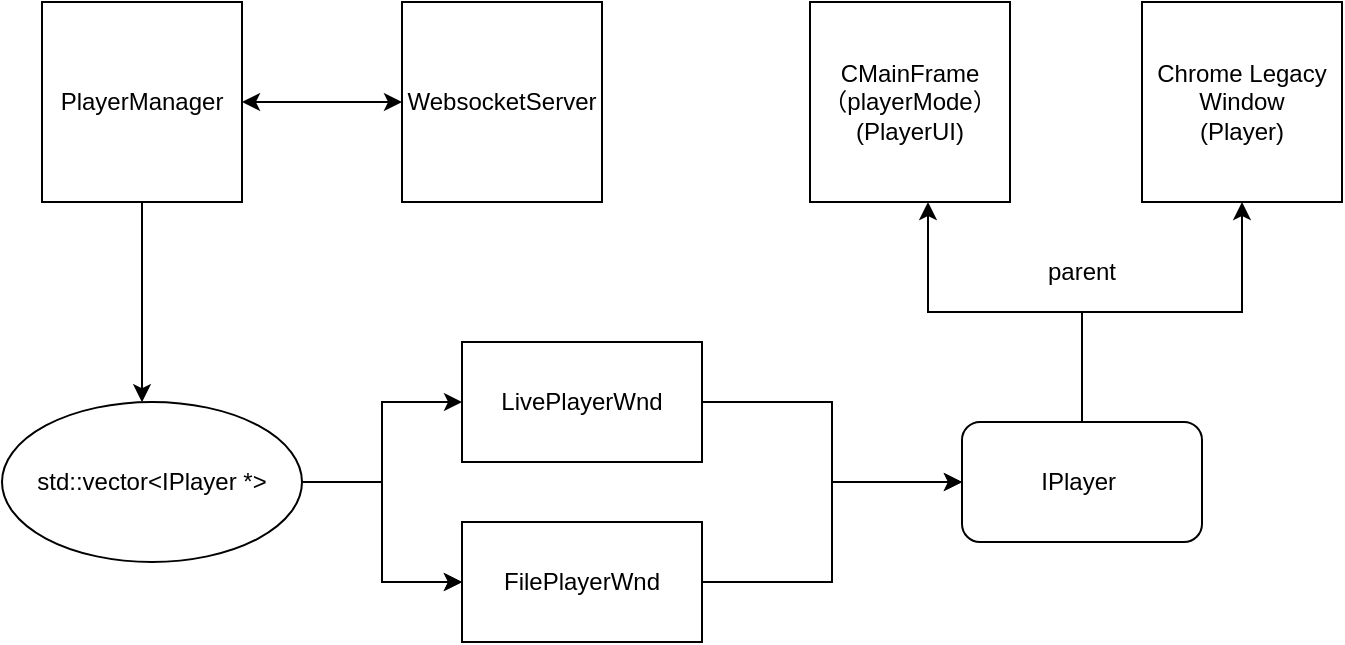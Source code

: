 <mxfile version="26.2.14">
  <diagram name="第 1 页" id="tOgoO4D5vRtlMnHQdVaz">
    <mxGraphModel dx="1426" dy="751" grid="1" gridSize="10" guides="1" tooltips="1" connect="1" arrows="1" fold="1" page="1" pageScale="1" pageWidth="827" pageHeight="1169" math="0" shadow="0">
      <root>
        <mxCell id="0" />
        <mxCell id="1" parent="0" />
        <mxCell id="REG8_7wBMsoRXyQNgOD0-12" style="edgeStyle=orthogonalEdgeStyle;rounded=0;orthogonalLoop=1;jettySize=auto;html=1;" edge="1" parent="1" source="REG8_7wBMsoRXyQNgOD0-1" target="REG8_7wBMsoRXyQNgOD0-3">
          <mxGeometry relative="1" as="geometry">
            <Array as="points">
              <mxPoint x="80" y="200" />
              <mxPoint x="80" y="200" />
            </Array>
          </mxGeometry>
        </mxCell>
        <mxCell id="REG8_7wBMsoRXyQNgOD0-1" value="PlayerManager" style="whiteSpace=wrap;html=1;aspect=fixed;" vertex="1" parent="1">
          <mxGeometry x="30" y="10" width="100" height="100" as="geometry" />
        </mxCell>
        <mxCell id="REG8_7wBMsoRXyQNgOD0-13" value="" style="edgeStyle=orthogonalEdgeStyle;rounded=0;orthogonalLoop=1;jettySize=auto;html=1;" edge="1" parent="1" source="REG8_7wBMsoRXyQNgOD0-3" target="REG8_7wBMsoRXyQNgOD0-7">
          <mxGeometry relative="1" as="geometry" />
        </mxCell>
        <mxCell id="REG8_7wBMsoRXyQNgOD0-14" value="" style="edgeStyle=orthogonalEdgeStyle;rounded=0;orthogonalLoop=1;jettySize=auto;html=1;" edge="1" parent="1" source="REG8_7wBMsoRXyQNgOD0-3" target="REG8_7wBMsoRXyQNgOD0-7">
          <mxGeometry relative="1" as="geometry" />
        </mxCell>
        <mxCell id="REG8_7wBMsoRXyQNgOD0-16" style="edgeStyle=orthogonalEdgeStyle;rounded=0;orthogonalLoop=1;jettySize=auto;html=1;" edge="1" parent="1" source="REG8_7wBMsoRXyQNgOD0-3" target="REG8_7wBMsoRXyQNgOD0-6">
          <mxGeometry relative="1" as="geometry" />
        </mxCell>
        <mxCell id="REG8_7wBMsoRXyQNgOD0-3" value="std::vector&amp;lt;IPlayer *&amp;gt;" style="ellipse;whiteSpace=wrap;html=1;" vertex="1" parent="1">
          <mxGeometry x="10" y="210" width="150" height="80" as="geometry" />
        </mxCell>
        <mxCell id="REG8_7wBMsoRXyQNgOD0-21" value="" style="edgeStyle=orthogonalEdgeStyle;rounded=0;orthogonalLoop=1;jettySize=auto;html=1;" edge="1" parent="1" source="REG8_7wBMsoRXyQNgOD0-4" target="REG8_7wBMsoRXyQNgOD0-20">
          <mxGeometry relative="1" as="geometry" />
        </mxCell>
        <mxCell id="REG8_7wBMsoRXyQNgOD0-4" value="IPlayer&amp;nbsp;" style="rounded=1;whiteSpace=wrap;html=1;" vertex="1" parent="1">
          <mxGeometry x="490" y="220" width="120" height="60" as="geometry" />
        </mxCell>
        <mxCell id="REG8_7wBMsoRXyQNgOD0-8" style="edgeStyle=orthogonalEdgeStyle;rounded=0;orthogonalLoop=1;jettySize=auto;html=1;entryX=0;entryY=0.5;entryDx=0;entryDy=0;" edge="1" parent="1" source="REG8_7wBMsoRXyQNgOD0-6" target="REG8_7wBMsoRXyQNgOD0-4">
          <mxGeometry relative="1" as="geometry" />
        </mxCell>
        <mxCell id="REG8_7wBMsoRXyQNgOD0-6" value="LivePlayerWnd" style="rounded=0;whiteSpace=wrap;html=1;" vertex="1" parent="1">
          <mxGeometry x="240" y="180" width="120" height="60" as="geometry" />
        </mxCell>
        <mxCell id="REG8_7wBMsoRXyQNgOD0-9" style="edgeStyle=orthogonalEdgeStyle;rounded=0;orthogonalLoop=1;jettySize=auto;html=1;entryX=0;entryY=0.5;entryDx=0;entryDy=0;" edge="1" parent="1" source="REG8_7wBMsoRXyQNgOD0-7" target="REG8_7wBMsoRXyQNgOD0-4">
          <mxGeometry relative="1" as="geometry" />
        </mxCell>
        <mxCell id="REG8_7wBMsoRXyQNgOD0-7" value="FilePlayerWnd" style="rounded=0;whiteSpace=wrap;html=1;" vertex="1" parent="1">
          <mxGeometry x="240" y="270" width="120" height="60" as="geometry" />
        </mxCell>
        <mxCell id="REG8_7wBMsoRXyQNgOD0-17" value="WebsocketServer" style="whiteSpace=wrap;html=1;aspect=fixed;" vertex="1" parent="1">
          <mxGeometry x="210" y="10" width="100" height="100" as="geometry" />
        </mxCell>
        <mxCell id="REG8_7wBMsoRXyQNgOD0-18" value="" style="endArrow=classic;startArrow=classic;html=1;rounded=0;exitX=1;exitY=0.5;exitDx=0;exitDy=0;" edge="1" parent="1" source="REG8_7wBMsoRXyQNgOD0-1">
          <mxGeometry width="50" height="50" relative="1" as="geometry">
            <mxPoint x="160" y="110" as="sourcePoint" />
            <mxPoint x="210" y="60" as="targetPoint" />
            <Array as="points" />
          </mxGeometry>
        </mxCell>
        <mxCell id="REG8_7wBMsoRXyQNgOD0-19" value="CMainFrame&lt;div&gt;（playerMode）&lt;/div&gt;&lt;div&gt;(PlayerUI)&lt;/div&gt;" style="whiteSpace=wrap;html=1;aspect=fixed;" vertex="1" parent="1">
          <mxGeometry x="414" y="10" width="100" height="100" as="geometry" />
        </mxCell>
        <mxCell id="REG8_7wBMsoRXyQNgOD0-20" value="Chrome Legacy Window&lt;div&gt;(Player)&lt;/div&gt;" style="whiteSpace=wrap;html=1;aspect=fixed;" vertex="1" parent="1">
          <mxGeometry x="580" y="10" width="100" height="100" as="geometry" />
        </mxCell>
        <mxCell id="REG8_7wBMsoRXyQNgOD0-22" style="edgeStyle=orthogonalEdgeStyle;rounded=0;orthogonalLoop=1;jettySize=auto;html=1;entryX=0.59;entryY=1;entryDx=0;entryDy=0;entryPerimeter=0;" edge="1" parent="1" source="REG8_7wBMsoRXyQNgOD0-4" target="REG8_7wBMsoRXyQNgOD0-19">
          <mxGeometry relative="1" as="geometry" />
        </mxCell>
        <mxCell id="REG8_7wBMsoRXyQNgOD0-24" value="parent" style="text;html=1;align=center;verticalAlign=middle;whiteSpace=wrap;rounded=0;" vertex="1" parent="1">
          <mxGeometry x="520" y="130" width="60" height="30" as="geometry" />
        </mxCell>
      </root>
    </mxGraphModel>
  </diagram>
</mxfile>
